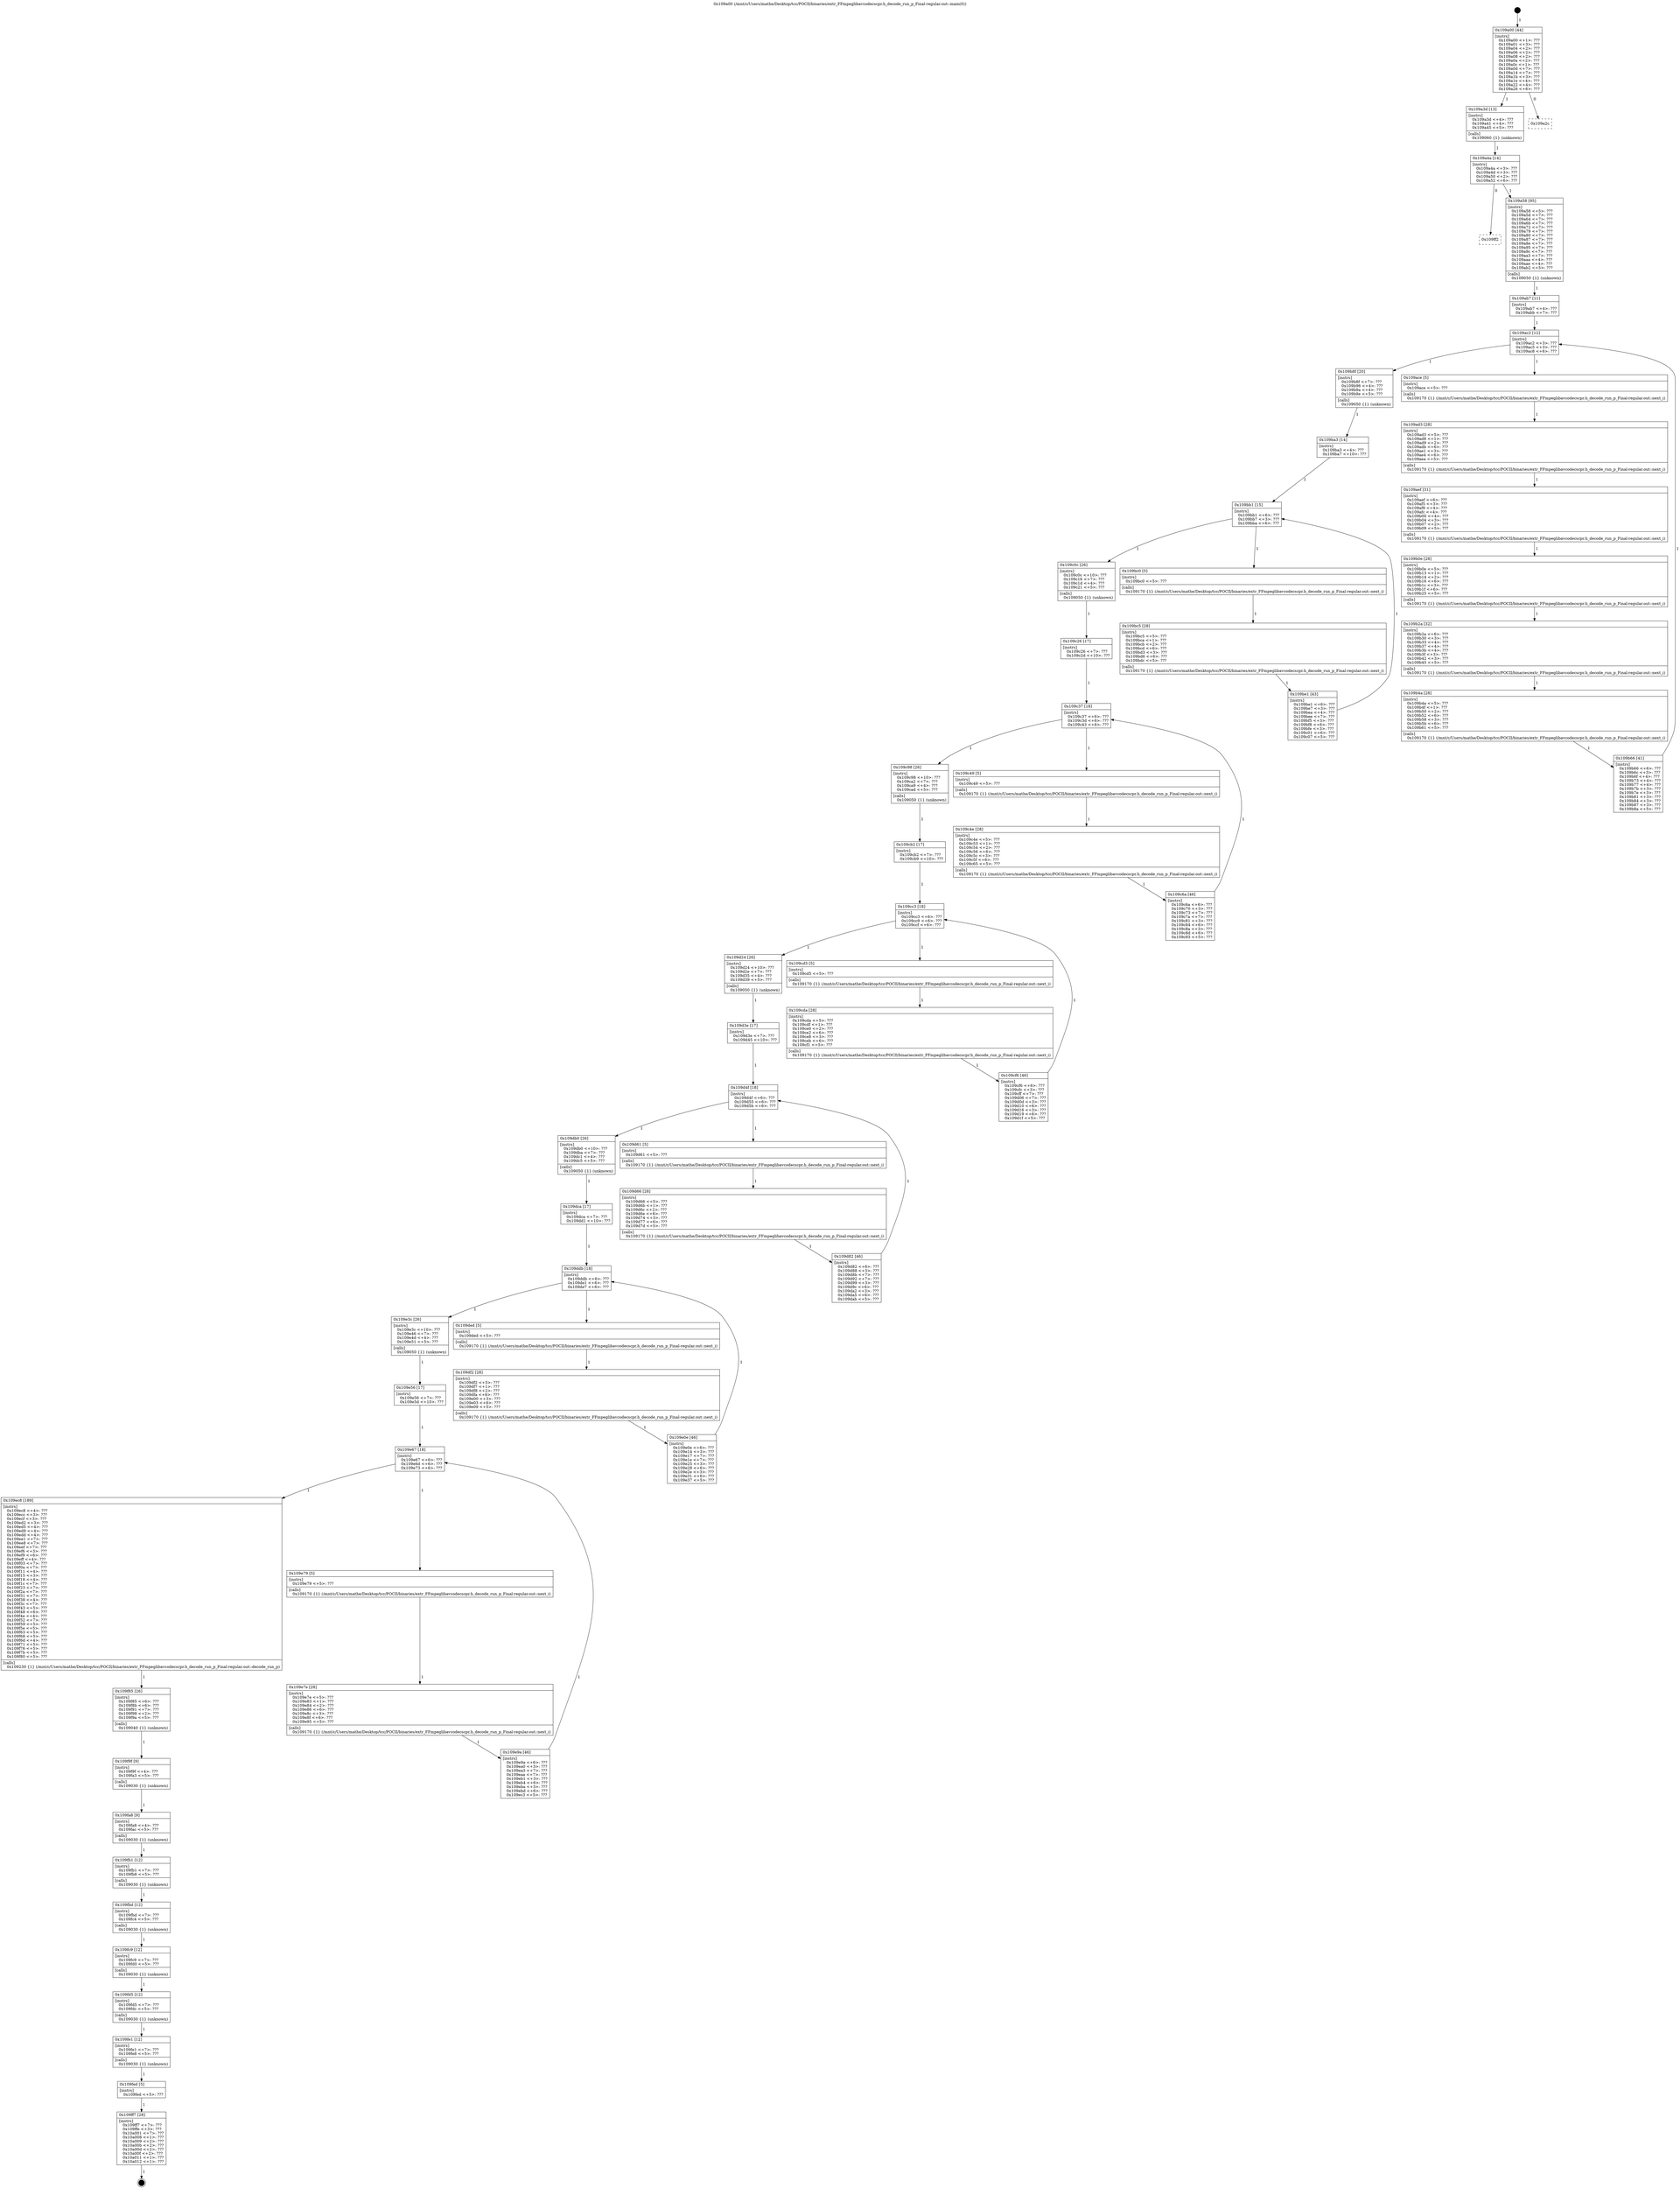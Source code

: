 digraph "0x109a00" {
  label = "0x109a00 (/mnt/c/Users/mathe/Desktop/tcc/POCII/binaries/extr_FFmpeglibavcodecscpr.h_decode_run_p_Final-regular.out::main(0))"
  labelloc = "t"
  node[shape=record]

  Entry [label="",width=0.3,height=0.3,shape=circle,fillcolor=black,style=filled]
  "0x109a00" [label="{
     0x109a00 [44]\l
     | [instrs]\l
     &nbsp;&nbsp;0x109a00 \<+1\>: ???\l
     &nbsp;&nbsp;0x109a01 \<+3\>: ???\l
     &nbsp;&nbsp;0x109a04 \<+2\>: ???\l
     &nbsp;&nbsp;0x109a06 \<+2\>: ???\l
     &nbsp;&nbsp;0x109a08 \<+2\>: ???\l
     &nbsp;&nbsp;0x109a0a \<+2\>: ???\l
     &nbsp;&nbsp;0x109a0c \<+1\>: ???\l
     &nbsp;&nbsp;0x109a0d \<+7\>: ???\l
     &nbsp;&nbsp;0x109a14 \<+7\>: ???\l
     &nbsp;&nbsp;0x109a1b \<+3\>: ???\l
     &nbsp;&nbsp;0x109a1e \<+4\>: ???\l
     &nbsp;&nbsp;0x109a22 \<+4\>: ???\l
     &nbsp;&nbsp;0x109a26 \<+6\>: ???\l
  }"]
  "0x109a3d" [label="{
     0x109a3d [13]\l
     | [instrs]\l
     &nbsp;&nbsp;0x109a3d \<+4\>: ???\l
     &nbsp;&nbsp;0x109a41 \<+4\>: ???\l
     &nbsp;&nbsp;0x109a45 \<+5\>: ???\l
     | [calls]\l
     &nbsp;&nbsp;0x109060 \{1\} (unknown)\l
  }"]
  "0x109a2c" [label="{
     0x109a2c\l
  }", style=dashed]
  "0x109a4a" [label="{
     0x109a4a [14]\l
     | [instrs]\l
     &nbsp;&nbsp;0x109a4a \<+3\>: ???\l
     &nbsp;&nbsp;0x109a4d \<+3\>: ???\l
     &nbsp;&nbsp;0x109a50 \<+2\>: ???\l
     &nbsp;&nbsp;0x109a52 \<+6\>: ???\l
  }"]
  "0x109ff2" [label="{
     0x109ff2\l
  }", style=dashed]
  "0x109a58" [label="{
     0x109a58 [95]\l
     | [instrs]\l
     &nbsp;&nbsp;0x109a58 \<+5\>: ???\l
     &nbsp;&nbsp;0x109a5d \<+7\>: ???\l
     &nbsp;&nbsp;0x109a64 \<+7\>: ???\l
     &nbsp;&nbsp;0x109a6b \<+7\>: ???\l
     &nbsp;&nbsp;0x109a72 \<+7\>: ???\l
     &nbsp;&nbsp;0x109a79 \<+7\>: ???\l
     &nbsp;&nbsp;0x109a80 \<+7\>: ???\l
     &nbsp;&nbsp;0x109a87 \<+7\>: ???\l
     &nbsp;&nbsp;0x109a8e \<+7\>: ???\l
     &nbsp;&nbsp;0x109a95 \<+7\>: ???\l
     &nbsp;&nbsp;0x109a9c \<+7\>: ???\l
     &nbsp;&nbsp;0x109aa3 \<+7\>: ???\l
     &nbsp;&nbsp;0x109aaa \<+4\>: ???\l
     &nbsp;&nbsp;0x109aae \<+4\>: ???\l
     &nbsp;&nbsp;0x109ab2 \<+5\>: ???\l
     | [calls]\l
     &nbsp;&nbsp;0x109050 \{1\} (unknown)\l
  }"]
  Exit [label="",width=0.3,height=0.3,shape=circle,fillcolor=black,style=filled,peripheries=2]
  "0x109ac2" [label="{
     0x109ac2 [12]\l
     | [instrs]\l
     &nbsp;&nbsp;0x109ac2 \<+3\>: ???\l
     &nbsp;&nbsp;0x109ac5 \<+3\>: ???\l
     &nbsp;&nbsp;0x109ac8 \<+6\>: ???\l
  }"]
  "0x109b8f" [label="{
     0x109b8f [20]\l
     | [instrs]\l
     &nbsp;&nbsp;0x109b8f \<+7\>: ???\l
     &nbsp;&nbsp;0x109b96 \<+4\>: ???\l
     &nbsp;&nbsp;0x109b9a \<+4\>: ???\l
     &nbsp;&nbsp;0x109b9e \<+5\>: ???\l
     | [calls]\l
     &nbsp;&nbsp;0x109050 \{1\} (unknown)\l
  }"]
  "0x109ace" [label="{
     0x109ace [5]\l
     | [instrs]\l
     &nbsp;&nbsp;0x109ace \<+5\>: ???\l
     | [calls]\l
     &nbsp;&nbsp;0x109170 \{1\} (/mnt/c/Users/mathe/Desktop/tcc/POCII/binaries/extr_FFmpeglibavcodecscpr.h_decode_run_p_Final-regular.out::next_i)\l
  }"]
  "0x109ad3" [label="{
     0x109ad3 [28]\l
     | [instrs]\l
     &nbsp;&nbsp;0x109ad3 \<+5\>: ???\l
     &nbsp;&nbsp;0x109ad8 \<+1\>: ???\l
     &nbsp;&nbsp;0x109ad9 \<+2\>: ???\l
     &nbsp;&nbsp;0x109adb \<+6\>: ???\l
     &nbsp;&nbsp;0x109ae1 \<+3\>: ???\l
     &nbsp;&nbsp;0x109ae4 \<+6\>: ???\l
     &nbsp;&nbsp;0x109aea \<+5\>: ???\l
     | [calls]\l
     &nbsp;&nbsp;0x109170 \{1\} (/mnt/c/Users/mathe/Desktop/tcc/POCII/binaries/extr_FFmpeglibavcodecscpr.h_decode_run_p_Final-regular.out::next_i)\l
  }"]
  "0x109aef" [label="{
     0x109aef [31]\l
     | [instrs]\l
     &nbsp;&nbsp;0x109aef \<+6\>: ???\l
     &nbsp;&nbsp;0x109af5 \<+3\>: ???\l
     &nbsp;&nbsp;0x109af8 \<+4\>: ???\l
     &nbsp;&nbsp;0x109afc \<+4\>: ???\l
     &nbsp;&nbsp;0x109b00 \<+4\>: ???\l
     &nbsp;&nbsp;0x109b04 \<+3\>: ???\l
     &nbsp;&nbsp;0x109b07 \<+2\>: ???\l
     &nbsp;&nbsp;0x109b09 \<+5\>: ???\l
     | [calls]\l
     &nbsp;&nbsp;0x109170 \{1\} (/mnt/c/Users/mathe/Desktop/tcc/POCII/binaries/extr_FFmpeglibavcodecscpr.h_decode_run_p_Final-regular.out::next_i)\l
  }"]
  "0x109b0e" [label="{
     0x109b0e [28]\l
     | [instrs]\l
     &nbsp;&nbsp;0x109b0e \<+5\>: ???\l
     &nbsp;&nbsp;0x109b13 \<+1\>: ???\l
     &nbsp;&nbsp;0x109b14 \<+2\>: ???\l
     &nbsp;&nbsp;0x109b16 \<+6\>: ???\l
     &nbsp;&nbsp;0x109b1c \<+3\>: ???\l
     &nbsp;&nbsp;0x109b1f \<+6\>: ???\l
     &nbsp;&nbsp;0x109b25 \<+5\>: ???\l
     | [calls]\l
     &nbsp;&nbsp;0x109170 \{1\} (/mnt/c/Users/mathe/Desktop/tcc/POCII/binaries/extr_FFmpeglibavcodecscpr.h_decode_run_p_Final-regular.out::next_i)\l
  }"]
  "0x109b2a" [label="{
     0x109b2a [32]\l
     | [instrs]\l
     &nbsp;&nbsp;0x109b2a \<+6\>: ???\l
     &nbsp;&nbsp;0x109b30 \<+3\>: ???\l
     &nbsp;&nbsp;0x109b33 \<+4\>: ???\l
     &nbsp;&nbsp;0x109b37 \<+4\>: ???\l
     &nbsp;&nbsp;0x109b3b \<+4\>: ???\l
     &nbsp;&nbsp;0x109b3f \<+3\>: ???\l
     &nbsp;&nbsp;0x109b42 \<+3\>: ???\l
     &nbsp;&nbsp;0x109b45 \<+5\>: ???\l
     | [calls]\l
     &nbsp;&nbsp;0x109170 \{1\} (/mnt/c/Users/mathe/Desktop/tcc/POCII/binaries/extr_FFmpeglibavcodecscpr.h_decode_run_p_Final-regular.out::next_i)\l
  }"]
  "0x109b4a" [label="{
     0x109b4a [28]\l
     | [instrs]\l
     &nbsp;&nbsp;0x109b4a \<+5\>: ???\l
     &nbsp;&nbsp;0x109b4f \<+1\>: ???\l
     &nbsp;&nbsp;0x109b50 \<+2\>: ???\l
     &nbsp;&nbsp;0x109b52 \<+6\>: ???\l
     &nbsp;&nbsp;0x109b58 \<+3\>: ???\l
     &nbsp;&nbsp;0x109b5b \<+6\>: ???\l
     &nbsp;&nbsp;0x109b61 \<+5\>: ???\l
     | [calls]\l
     &nbsp;&nbsp;0x109170 \{1\} (/mnt/c/Users/mathe/Desktop/tcc/POCII/binaries/extr_FFmpeglibavcodecscpr.h_decode_run_p_Final-regular.out::next_i)\l
  }"]
  "0x109b66" [label="{
     0x109b66 [41]\l
     | [instrs]\l
     &nbsp;&nbsp;0x109b66 \<+6\>: ???\l
     &nbsp;&nbsp;0x109b6c \<+3\>: ???\l
     &nbsp;&nbsp;0x109b6f \<+4\>: ???\l
     &nbsp;&nbsp;0x109b73 \<+4\>: ???\l
     &nbsp;&nbsp;0x109b77 \<+4\>: ???\l
     &nbsp;&nbsp;0x109b7b \<+3\>: ???\l
     &nbsp;&nbsp;0x109b7e \<+3\>: ???\l
     &nbsp;&nbsp;0x109b81 \<+3\>: ???\l
     &nbsp;&nbsp;0x109b84 \<+3\>: ???\l
     &nbsp;&nbsp;0x109b87 \<+3\>: ???\l
     &nbsp;&nbsp;0x109b8a \<+5\>: ???\l
  }"]
  "0x109ab7" [label="{
     0x109ab7 [11]\l
     | [instrs]\l
     &nbsp;&nbsp;0x109ab7 \<+4\>: ???\l
     &nbsp;&nbsp;0x109abb \<+7\>: ???\l
  }"]
  "0x109bb1" [label="{
     0x109bb1 [15]\l
     | [instrs]\l
     &nbsp;&nbsp;0x109bb1 \<+6\>: ???\l
     &nbsp;&nbsp;0x109bb7 \<+3\>: ???\l
     &nbsp;&nbsp;0x109bba \<+6\>: ???\l
  }"]
  "0x109c0c" [label="{
     0x109c0c [26]\l
     | [instrs]\l
     &nbsp;&nbsp;0x109c0c \<+10\>: ???\l
     &nbsp;&nbsp;0x109c16 \<+7\>: ???\l
     &nbsp;&nbsp;0x109c1d \<+4\>: ???\l
     &nbsp;&nbsp;0x109c21 \<+5\>: ???\l
     | [calls]\l
     &nbsp;&nbsp;0x109050 \{1\} (unknown)\l
  }"]
  "0x109bc0" [label="{
     0x109bc0 [5]\l
     | [instrs]\l
     &nbsp;&nbsp;0x109bc0 \<+5\>: ???\l
     | [calls]\l
     &nbsp;&nbsp;0x109170 \{1\} (/mnt/c/Users/mathe/Desktop/tcc/POCII/binaries/extr_FFmpeglibavcodecscpr.h_decode_run_p_Final-regular.out::next_i)\l
  }"]
  "0x109bc5" [label="{
     0x109bc5 [28]\l
     | [instrs]\l
     &nbsp;&nbsp;0x109bc5 \<+5\>: ???\l
     &nbsp;&nbsp;0x109bca \<+1\>: ???\l
     &nbsp;&nbsp;0x109bcb \<+2\>: ???\l
     &nbsp;&nbsp;0x109bcd \<+6\>: ???\l
     &nbsp;&nbsp;0x109bd3 \<+3\>: ???\l
     &nbsp;&nbsp;0x109bd6 \<+6\>: ???\l
     &nbsp;&nbsp;0x109bdc \<+5\>: ???\l
     | [calls]\l
     &nbsp;&nbsp;0x109170 \{1\} (/mnt/c/Users/mathe/Desktop/tcc/POCII/binaries/extr_FFmpeglibavcodecscpr.h_decode_run_p_Final-regular.out::next_i)\l
  }"]
  "0x109be1" [label="{
     0x109be1 [43]\l
     | [instrs]\l
     &nbsp;&nbsp;0x109be1 \<+6\>: ???\l
     &nbsp;&nbsp;0x109be7 \<+3\>: ???\l
     &nbsp;&nbsp;0x109bea \<+4\>: ???\l
     &nbsp;&nbsp;0x109bee \<+7\>: ???\l
     &nbsp;&nbsp;0x109bf5 \<+3\>: ???\l
     &nbsp;&nbsp;0x109bf8 \<+6\>: ???\l
     &nbsp;&nbsp;0x109bfe \<+3\>: ???\l
     &nbsp;&nbsp;0x109c01 \<+6\>: ???\l
     &nbsp;&nbsp;0x109c07 \<+5\>: ???\l
  }"]
  "0x109ba3" [label="{
     0x109ba3 [14]\l
     | [instrs]\l
     &nbsp;&nbsp;0x109ba3 \<+4\>: ???\l
     &nbsp;&nbsp;0x109ba7 \<+10\>: ???\l
  }"]
  "0x109c37" [label="{
     0x109c37 [18]\l
     | [instrs]\l
     &nbsp;&nbsp;0x109c37 \<+6\>: ???\l
     &nbsp;&nbsp;0x109c3d \<+6\>: ???\l
     &nbsp;&nbsp;0x109c43 \<+6\>: ???\l
  }"]
  "0x109c98" [label="{
     0x109c98 [26]\l
     | [instrs]\l
     &nbsp;&nbsp;0x109c98 \<+10\>: ???\l
     &nbsp;&nbsp;0x109ca2 \<+7\>: ???\l
     &nbsp;&nbsp;0x109ca9 \<+4\>: ???\l
     &nbsp;&nbsp;0x109cad \<+5\>: ???\l
     | [calls]\l
     &nbsp;&nbsp;0x109050 \{1\} (unknown)\l
  }"]
  "0x109c49" [label="{
     0x109c49 [5]\l
     | [instrs]\l
     &nbsp;&nbsp;0x109c49 \<+5\>: ???\l
     | [calls]\l
     &nbsp;&nbsp;0x109170 \{1\} (/mnt/c/Users/mathe/Desktop/tcc/POCII/binaries/extr_FFmpeglibavcodecscpr.h_decode_run_p_Final-regular.out::next_i)\l
  }"]
  "0x109c4e" [label="{
     0x109c4e [28]\l
     | [instrs]\l
     &nbsp;&nbsp;0x109c4e \<+5\>: ???\l
     &nbsp;&nbsp;0x109c53 \<+1\>: ???\l
     &nbsp;&nbsp;0x109c54 \<+2\>: ???\l
     &nbsp;&nbsp;0x109c56 \<+6\>: ???\l
     &nbsp;&nbsp;0x109c5c \<+3\>: ???\l
     &nbsp;&nbsp;0x109c5f \<+6\>: ???\l
     &nbsp;&nbsp;0x109c65 \<+5\>: ???\l
     | [calls]\l
     &nbsp;&nbsp;0x109170 \{1\} (/mnt/c/Users/mathe/Desktop/tcc/POCII/binaries/extr_FFmpeglibavcodecscpr.h_decode_run_p_Final-regular.out::next_i)\l
  }"]
  "0x109c6a" [label="{
     0x109c6a [46]\l
     | [instrs]\l
     &nbsp;&nbsp;0x109c6a \<+6\>: ???\l
     &nbsp;&nbsp;0x109c70 \<+3\>: ???\l
     &nbsp;&nbsp;0x109c73 \<+7\>: ???\l
     &nbsp;&nbsp;0x109c7a \<+7\>: ???\l
     &nbsp;&nbsp;0x109c81 \<+3\>: ???\l
     &nbsp;&nbsp;0x109c84 \<+6\>: ???\l
     &nbsp;&nbsp;0x109c8a \<+3\>: ???\l
     &nbsp;&nbsp;0x109c8d \<+6\>: ???\l
     &nbsp;&nbsp;0x109c93 \<+5\>: ???\l
  }"]
  "0x109c26" [label="{
     0x109c26 [17]\l
     | [instrs]\l
     &nbsp;&nbsp;0x109c26 \<+7\>: ???\l
     &nbsp;&nbsp;0x109c2d \<+10\>: ???\l
  }"]
  "0x109cc3" [label="{
     0x109cc3 [18]\l
     | [instrs]\l
     &nbsp;&nbsp;0x109cc3 \<+6\>: ???\l
     &nbsp;&nbsp;0x109cc9 \<+6\>: ???\l
     &nbsp;&nbsp;0x109ccf \<+6\>: ???\l
  }"]
  "0x109d24" [label="{
     0x109d24 [26]\l
     | [instrs]\l
     &nbsp;&nbsp;0x109d24 \<+10\>: ???\l
     &nbsp;&nbsp;0x109d2e \<+7\>: ???\l
     &nbsp;&nbsp;0x109d35 \<+4\>: ???\l
     &nbsp;&nbsp;0x109d39 \<+5\>: ???\l
     | [calls]\l
     &nbsp;&nbsp;0x109050 \{1\} (unknown)\l
  }"]
  "0x109cd5" [label="{
     0x109cd5 [5]\l
     | [instrs]\l
     &nbsp;&nbsp;0x109cd5 \<+5\>: ???\l
     | [calls]\l
     &nbsp;&nbsp;0x109170 \{1\} (/mnt/c/Users/mathe/Desktop/tcc/POCII/binaries/extr_FFmpeglibavcodecscpr.h_decode_run_p_Final-regular.out::next_i)\l
  }"]
  "0x109cda" [label="{
     0x109cda [28]\l
     | [instrs]\l
     &nbsp;&nbsp;0x109cda \<+5\>: ???\l
     &nbsp;&nbsp;0x109cdf \<+1\>: ???\l
     &nbsp;&nbsp;0x109ce0 \<+2\>: ???\l
     &nbsp;&nbsp;0x109ce2 \<+6\>: ???\l
     &nbsp;&nbsp;0x109ce8 \<+3\>: ???\l
     &nbsp;&nbsp;0x109ceb \<+6\>: ???\l
     &nbsp;&nbsp;0x109cf1 \<+5\>: ???\l
     | [calls]\l
     &nbsp;&nbsp;0x109170 \{1\} (/mnt/c/Users/mathe/Desktop/tcc/POCII/binaries/extr_FFmpeglibavcodecscpr.h_decode_run_p_Final-regular.out::next_i)\l
  }"]
  "0x109cf6" [label="{
     0x109cf6 [46]\l
     | [instrs]\l
     &nbsp;&nbsp;0x109cf6 \<+6\>: ???\l
     &nbsp;&nbsp;0x109cfc \<+3\>: ???\l
     &nbsp;&nbsp;0x109cff \<+7\>: ???\l
     &nbsp;&nbsp;0x109d06 \<+7\>: ???\l
     &nbsp;&nbsp;0x109d0d \<+3\>: ???\l
     &nbsp;&nbsp;0x109d10 \<+6\>: ???\l
     &nbsp;&nbsp;0x109d16 \<+3\>: ???\l
     &nbsp;&nbsp;0x109d19 \<+6\>: ???\l
     &nbsp;&nbsp;0x109d1f \<+5\>: ???\l
  }"]
  "0x109cb2" [label="{
     0x109cb2 [17]\l
     | [instrs]\l
     &nbsp;&nbsp;0x109cb2 \<+7\>: ???\l
     &nbsp;&nbsp;0x109cb9 \<+10\>: ???\l
  }"]
  "0x109d4f" [label="{
     0x109d4f [18]\l
     | [instrs]\l
     &nbsp;&nbsp;0x109d4f \<+6\>: ???\l
     &nbsp;&nbsp;0x109d55 \<+6\>: ???\l
     &nbsp;&nbsp;0x109d5b \<+6\>: ???\l
  }"]
  "0x109db0" [label="{
     0x109db0 [26]\l
     | [instrs]\l
     &nbsp;&nbsp;0x109db0 \<+10\>: ???\l
     &nbsp;&nbsp;0x109dba \<+7\>: ???\l
     &nbsp;&nbsp;0x109dc1 \<+4\>: ???\l
     &nbsp;&nbsp;0x109dc5 \<+5\>: ???\l
     | [calls]\l
     &nbsp;&nbsp;0x109050 \{1\} (unknown)\l
  }"]
  "0x109d61" [label="{
     0x109d61 [5]\l
     | [instrs]\l
     &nbsp;&nbsp;0x109d61 \<+5\>: ???\l
     | [calls]\l
     &nbsp;&nbsp;0x109170 \{1\} (/mnt/c/Users/mathe/Desktop/tcc/POCII/binaries/extr_FFmpeglibavcodecscpr.h_decode_run_p_Final-regular.out::next_i)\l
  }"]
  "0x109d66" [label="{
     0x109d66 [28]\l
     | [instrs]\l
     &nbsp;&nbsp;0x109d66 \<+5\>: ???\l
     &nbsp;&nbsp;0x109d6b \<+1\>: ???\l
     &nbsp;&nbsp;0x109d6c \<+2\>: ???\l
     &nbsp;&nbsp;0x109d6e \<+6\>: ???\l
     &nbsp;&nbsp;0x109d74 \<+3\>: ???\l
     &nbsp;&nbsp;0x109d77 \<+6\>: ???\l
     &nbsp;&nbsp;0x109d7d \<+5\>: ???\l
     | [calls]\l
     &nbsp;&nbsp;0x109170 \{1\} (/mnt/c/Users/mathe/Desktop/tcc/POCII/binaries/extr_FFmpeglibavcodecscpr.h_decode_run_p_Final-regular.out::next_i)\l
  }"]
  "0x109d82" [label="{
     0x109d82 [46]\l
     | [instrs]\l
     &nbsp;&nbsp;0x109d82 \<+6\>: ???\l
     &nbsp;&nbsp;0x109d88 \<+3\>: ???\l
     &nbsp;&nbsp;0x109d8b \<+7\>: ???\l
     &nbsp;&nbsp;0x109d92 \<+7\>: ???\l
     &nbsp;&nbsp;0x109d99 \<+3\>: ???\l
     &nbsp;&nbsp;0x109d9c \<+6\>: ???\l
     &nbsp;&nbsp;0x109da2 \<+3\>: ???\l
     &nbsp;&nbsp;0x109da5 \<+6\>: ???\l
     &nbsp;&nbsp;0x109dab \<+5\>: ???\l
  }"]
  "0x109d3e" [label="{
     0x109d3e [17]\l
     | [instrs]\l
     &nbsp;&nbsp;0x109d3e \<+7\>: ???\l
     &nbsp;&nbsp;0x109d45 \<+10\>: ???\l
  }"]
  "0x109ddb" [label="{
     0x109ddb [18]\l
     | [instrs]\l
     &nbsp;&nbsp;0x109ddb \<+6\>: ???\l
     &nbsp;&nbsp;0x109de1 \<+6\>: ???\l
     &nbsp;&nbsp;0x109de7 \<+6\>: ???\l
  }"]
  "0x109e3c" [label="{
     0x109e3c [26]\l
     | [instrs]\l
     &nbsp;&nbsp;0x109e3c \<+10\>: ???\l
     &nbsp;&nbsp;0x109e46 \<+7\>: ???\l
     &nbsp;&nbsp;0x109e4d \<+4\>: ???\l
     &nbsp;&nbsp;0x109e51 \<+5\>: ???\l
     | [calls]\l
     &nbsp;&nbsp;0x109050 \{1\} (unknown)\l
  }"]
  "0x109ded" [label="{
     0x109ded [5]\l
     | [instrs]\l
     &nbsp;&nbsp;0x109ded \<+5\>: ???\l
     | [calls]\l
     &nbsp;&nbsp;0x109170 \{1\} (/mnt/c/Users/mathe/Desktop/tcc/POCII/binaries/extr_FFmpeglibavcodecscpr.h_decode_run_p_Final-regular.out::next_i)\l
  }"]
  "0x109df2" [label="{
     0x109df2 [28]\l
     | [instrs]\l
     &nbsp;&nbsp;0x109df2 \<+5\>: ???\l
     &nbsp;&nbsp;0x109df7 \<+1\>: ???\l
     &nbsp;&nbsp;0x109df8 \<+2\>: ???\l
     &nbsp;&nbsp;0x109dfa \<+6\>: ???\l
     &nbsp;&nbsp;0x109e00 \<+3\>: ???\l
     &nbsp;&nbsp;0x109e03 \<+6\>: ???\l
     &nbsp;&nbsp;0x109e09 \<+5\>: ???\l
     | [calls]\l
     &nbsp;&nbsp;0x109170 \{1\} (/mnt/c/Users/mathe/Desktop/tcc/POCII/binaries/extr_FFmpeglibavcodecscpr.h_decode_run_p_Final-regular.out::next_i)\l
  }"]
  "0x109e0e" [label="{
     0x109e0e [46]\l
     | [instrs]\l
     &nbsp;&nbsp;0x109e0e \<+6\>: ???\l
     &nbsp;&nbsp;0x109e14 \<+3\>: ???\l
     &nbsp;&nbsp;0x109e17 \<+7\>: ???\l
     &nbsp;&nbsp;0x109e1e \<+7\>: ???\l
     &nbsp;&nbsp;0x109e25 \<+3\>: ???\l
     &nbsp;&nbsp;0x109e28 \<+6\>: ???\l
     &nbsp;&nbsp;0x109e2e \<+3\>: ???\l
     &nbsp;&nbsp;0x109e31 \<+6\>: ???\l
     &nbsp;&nbsp;0x109e37 \<+5\>: ???\l
  }"]
  "0x109dca" [label="{
     0x109dca [17]\l
     | [instrs]\l
     &nbsp;&nbsp;0x109dca \<+7\>: ???\l
     &nbsp;&nbsp;0x109dd1 \<+10\>: ???\l
  }"]
  "0x109e67" [label="{
     0x109e67 [18]\l
     | [instrs]\l
     &nbsp;&nbsp;0x109e67 \<+6\>: ???\l
     &nbsp;&nbsp;0x109e6d \<+6\>: ???\l
     &nbsp;&nbsp;0x109e73 \<+6\>: ???\l
  }"]
  "0x109ec8" [label="{
     0x109ec8 [189]\l
     | [instrs]\l
     &nbsp;&nbsp;0x109ec8 \<+4\>: ???\l
     &nbsp;&nbsp;0x109ecc \<+3\>: ???\l
     &nbsp;&nbsp;0x109ecf \<+3\>: ???\l
     &nbsp;&nbsp;0x109ed2 \<+3\>: ???\l
     &nbsp;&nbsp;0x109ed5 \<+4\>: ???\l
     &nbsp;&nbsp;0x109ed9 \<+4\>: ???\l
     &nbsp;&nbsp;0x109edd \<+4\>: ???\l
     &nbsp;&nbsp;0x109ee1 \<+7\>: ???\l
     &nbsp;&nbsp;0x109ee8 \<+7\>: ???\l
     &nbsp;&nbsp;0x109eef \<+7\>: ???\l
     &nbsp;&nbsp;0x109ef6 \<+3\>: ???\l
     &nbsp;&nbsp;0x109ef9 \<+6\>: ???\l
     &nbsp;&nbsp;0x109eff \<+4\>: ???\l
     &nbsp;&nbsp;0x109f03 \<+7\>: ???\l
     &nbsp;&nbsp;0x109f0a \<+7\>: ???\l
     &nbsp;&nbsp;0x109f11 \<+4\>: ???\l
     &nbsp;&nbsp;0x109f15 \<+3\>: ???\l
     &nbsp;&nbsp;0x109f18 \<+4\>: ???\l
     &nbsp;&nbsp;0x109f1c \<+7\>: ???\l
     &nbsp;&nbsp;0x109f23 \<+7\>: ???\l
     &nbsp;&nbsp;0x109f2a \<+7\>: ???\l
     &nbsp;&nbsp;0x109f31 \<+7\>: ???\l
     &nbsp;&nbsp;0x109f38 \<+4\>: ???\l
     &nbsp;&nbsp;0x109f3c \<+7\>: ???\l
     &nbsp;&nbsp;0x109f43 \<+5\>: ???\l
     &nbsp;&nbsp;0x109f48 \<+6\>: ???\l
     &nbsp;&nbsp;0x109f4e \<+4\>: ???\l
     &nbsp;&nbsp;0x109f52 \<+7\>: ???\l
     &nbsp;&nbsp;0x109f59 \<+5\>: ???\l
     &nbsp;&nbsp;0x109f5e \<+5\>: ???\l
     &nbsp;&nbsp;0x109f63 \<+5\>: ???\l
     &nbsp;&nbsp;0x109f68 \<+5\>: ???\l
     &nbsp;&nbsp;0x109f6d \<+4\>: ???\l
     &nbsp;&nbsp;0x109f71 \<+5\>: ???\l
     &nbsp;&nbsp;0x109f76 \<+5\>: ???\l
     &nbsp;&nbsp;0x109f7b \<+5\>: ???\l
     &nbsp;&nbsp;0x109f80 \<+5\>: ???\l
     | [calls]\l
     &nbsp;&nbsp;0x109230 \{1\} (/mnt/c/Users/mathe/Desktop/tcc/POCII/binaries/extr_FFmpeglibavcodecscpr.h_decode_run_p_Final-regular.out::decode_run_p)\l
  }"]
  "0x109e79" [label="{
     0x109e79 [5]\l
     | [instrs]\l
     &nbsp;&nbsp;0x109e79 \<+5\>: ???\l
     | [calls]\l
     &nbsp;&nbsp;0x109170 \{1\} (/mnt/c/Users/mathe/Desktop/tcc/POCII/binaries/extr_FFmpeglibavcodecscpr.h_decode_run_p_Final-regular.out::next_i)\l
  }"]
  "0x109e7e" [label="{
     0x109e7e [28]\l
     | [instrs]\l
     &nbsp;&nbsp;0x109e7e \<+5\>: ???\l
     &nbsp;&nbsp;0x109e83 \<+1\>: ???\l
     &nbsp;&nbsp;0x109e84 \<+2\>: ???\l
     &nbsp;&nbsp;0x109e86 \<+6\>: ???\l
     &nbsp;&nbsp;0x109e8c \<+3\>: ???\l
     &nbsp;&nbsp;0x109e8f \<+6\>: ???\l
     &nbsp;&nbsp;0x109e95 \<+5\>: ???\l
     | [calls]\l
     &nbsp;&nbsp;0x109170 \{1\} (/mnt/c/Users/mathe/Desktop/tcc/POCII/binaries/extr_FFmpeglibavcodecscpr.h_decode_run_p_Final-regular.out::next_i)\l
  }"]
  "0x109e9a" [label="{
     0x109e9a [46]\l
     | [instrs]\l
     &nbsp;&nbsp;0x109e9a \<+6\>: ???\l
     &nbsp;&nbsp;0x109ea0 \<+3\>: ???\l
     &nbsp;&nbsp;0x109ea3 \<+7\>: ???\l
     &nbsp;&nbsp;0x109eaa \<+7\>: ???\l
     &nbsp;&nbsp;0x109eb1 \<+3\>: ???\l
     &nbsp;&nbsp;0x109eb4 \<+6\>: ???\l
     &nbsp;&nbsp;0x109eba \<+3\>: ???\l
     &nbsp;&nbsp;0x109ebd \<+6\>: ???\l
     &nbsp;&nbsp;0x109ec3 \<+5\>: ???\l
  }"]
  "0x109e56" [label="{
     0x109e56 [17]\l
     | [instrs]\l
     &nbsp;&nbsp;0x109e56 \<+7\>: ???\l
     &nbsp;&nbsp;0x109e5d \<+10\>: ???\l
  }"]
  "0x109f85" [label="{
     0x109f85 [26]\l
     | [instrs]\l
     &nbsp;&nbsp;0x109f85 \<+6\>: ???\l
     &nbsp;&nbsp;0x109f8b \<+6\>: ???\l
     &nbsp;&nbsp;0x109f91 \<+7\>: ???\l
     &nbsp;&nbsp;0x109f98 \<+2\>: ???\l
     &nbsp;&nbsp;0x109f9a \<+5\>: ???\l
     | [calls]\l
     &nbsp;&nbsp;0x109040 \{1\} (unknown)\l
  }"]
  "0x109f9f" [label="{
     0x109f9f [9]\l
     | [instrs]\l
     &nbsp;&nbsp;0x109f9f \<+4\>: ???\l
     &nbsp;&nbsp;0x109fa3 \<+5\>: ???\l
     | [calls]\l
     &nbsp;&nbsp;0x109030 \{1\} (unknown)\l
  }"]
  "0x109fa8" [label="{
     0x109fa8 [9]\l
     | [instrs]\l
     &nbsp;&nbsp;0x109fa8 \<+4\>: ???\l
     &nbsp;&nbsp;0x109fac \<+5\>: ???\l
     | [calls]\l
     &nbsp;&nbsp;0x109030 \{1\} (unknown)\l
  }"]
  "0x109fb1" [label="{
     0x109fb1 [12]\l
     | [instrs]\l
     &nbsp;&nbsp;0x109fb1 \<+7\>: ???\l
     &nbsp;&nbsp;0x109fb8 \<+5\>: ???\l
     | [calls]\l
     &nbsp;&nbsp;0x109030 \{1\} (unknown)\l
  }"]
  "0x109fbd" [label="{
     0x109fbd [12]\l
     | [instrs]\l
     &nbsp;&nbsp;0x109fbd \<+7\>: ???\l
     &nbsp;&nbsp;0x109fc4 \<+5\>: ???\l
     | [calls]\l
     &nbsp;&nbsp;0x109030 \{1\} (unknown)\l
  }"]
  "0x109fc9" [label="{
     0x109fc9 [12]\l
     | [instrs]\l
     &nbsp;&nbsp;0x109fc9 \<+7\>: ???\l
     &nbsp;&nbsp;0x109fd0 \<+5\>: ???\l
     | [calls]\l
     &nbsp;&nbsp;0x109030 \{1\} (unknown)\l
  }"]
  "0x109fd5" [label="{
     0x109fd5 [12]\l
     | [instrs]\l
     &nbsp;&nbsp;0x109fd5 \<+7\>: ???\l
     &nbsp;&nbsp;0x109fdc \<+5\>: ???\l
     | [calls]\l
     &nbsp;&nbsp;0x109030 \{1\} (unknown)\l
  }"]
  "0x109fe1" [label="{
     0x109fe1 [12]\l
     | [instrs]\l
     &nbsp;&nbsp;0x109fe1 \<+7\>: ???\l
     &nbsp;&nbsp;0x109fe8 \<+5\>: ???\l
     | [calls]\l
     &nbsp;&nbsp;0x109030 \{1\} (unknown)\l
  }"]
  "0x109fed" [label="{
     0x109fed [5]\l
     | [instrs]\l
     &nbsp;&nbsp;0x109fed \<+5\>: ???\l
  }"]
  "0x109ff7" [label="{
     0x109ff7 [28]\l
     | [instrs]\l
     &nbsp;&nbsp;0x109ff7 \<+7\>: ???\l
     &nbsp;&nbsp;0x109ffe \<+3\>: ???\l
     &nbsp;&nbsp;0x10a001 \<+7\>: ???\l
     &nbsp;&nbsp;0x10a008 \<+1\>: ???\l
     &nbsp;&nbsp;0x10a009 \<+2\>: ???\l
     &nbsp;&nbsp;0x10a00b \<+2\>: ???\l
     &nbsp;&nbsp;0x10a00d \<+2\>: ???\l
     &nbsp;&nbsp;0x10a00f \<+2\>: ???\l
     &nbsp;&nbsp;0x10a011 \<+1\>: ???\l
     &nbsp;&nbsp;0x10a012 \<+1\>: ???\l
  }"]
  Entry -> "0x109a00" [label=" 1"]
  "0x109a00" -> "0x109a3d" [label=" 1"]
  "0x109a00" -> "0x109a2c" [label=" 0"]
  "0x109a3d" -> "0x109a4a" [label=" 1"]
  "0x109a4a" -> "0x109ff2" [label=" 0"]
  "0x109a4a" -> "0x109a58" [label=" 1"]
  "0x109ff7" -> Exit [label=" 1"]
  "0x109a58" -> "0x109ab7" [label=" 1"]
  "0x109ac2" -> "0x109b8f" [label=" 1"]
  "0x109ac2" -> "0x109ace" [label=" 1"]
  "0x109ace" -> "0x109ad3" [label=" 1"]
  "0x109ad3" -> "0x109aef" [label=" 1"]
  "0x109aef" -> "0x109b0e" [label=" 1"]
  "0x109b0e" -> "0x109b2a" [label=" 1"]
  "0x109b2a" -> "0x109b4a" [label=" 1"]
  "0x109b4a" -> "0x109b66" [label=" 1"]
  "0x109ab7" -> "0x109ac2" [label=" 1"]
  "0x109b66" -> "0x109ac2" [label=" 1"]
  "0x109b8f" -> "0x109ba3" [label=" 1"]
  "0x109bb1" -> "0x109c0c" [label=" 1"]
  "0x109bb1" -> "0x109bc0" [label=" 1"]
  "0x109bc0" -> "0x109bc5" [label=" 1"]
  "0x109bc5" -> "0x109be1" [label=" 1"]
  "0x109ba3" -> "0x109bb1" [label=" 1"]
  "0x109be1" -> "0x109bb1" [label=" 1"]
  "0x109c0c" -> "0x109c26" [label=" 1"]
  "0x109c37" -> "0x109c98" [label=" 1"]
  "0x109c37" -> "0x109c49" [label=" 1"]
  "0x109c49" -> "0x109c4e" [label=" 1"]
  "0x109c4e" -> "0x109c6a" [label=" 1"]
  "0x109c26" -> "0x109c37" [label=" 1"]
  "0x109c6a" -> "0x109c37" [label=" 1"]
  "0x109c98" -> "0x109cb2" [label=" 1"]
  "0x109cc3" -> "0x109d24" [label=" 1"]
  "0x109cc3" -> "0x109cd5" [label=" 1"]
  "0x109cd5" -> "0x109cda" [label=" 1"]
  "0x109cda" -> "0x109cf6" [label=" 1"]
  "0x109cb2" -> "0x109cc3" [label=" 1"]
  "0x109cf6" -> "0x109cc3" [label=" 1"]
  "0x109d24" -> "0x109d3e" [label=" 1"]
  "0x109d4f" -> "0x109db0" [label=" 1"]
  "0x109d4f" -> "0x109d61" [label=" 1"]
  "0x109d61" -> "0x109d66" [label=" 1"]
  "0x109d66" -> "0x109d82" [label=" 1"]
  "0x109d3e" -> "0x109d4f" [label=" 1"]
  "0x109d82" -> "0x109d4f" [label=" 1"]
  "0x109db0" -> "0x109dca" [label=" 1"]
  "0x109ddb" -> "0x109e3c" [label=" 1"]
  "0x109ddb" -> "0x109ded" [label=" 1"]
  "0x109ded" -> "0x109df2" [label=" 1"]
  "0x109df2" -> "0x109e0e" [label=" 1"]
  "0x109dca" -> "0x109ddb" [label=" 1"]
  "0x109e0e" -> "0x109ddb" [label=" 1"]
  "0x109e3c" -> "0x109e56" [label=" 1"]
  "0x109e67" -> "0x109ec8" [label=" 1"]
  "0x109e67" -> "0x109e79" [label=" 1"]
  "0x109e79" -> "0x109e7e" [label=" 1"]
  "0x109e7e" -> "0x109e9a" [label=" 1"]
  "0x109e56" -> "0x109e67" [label=" 1"]
  "0x109e9a" -> "0x109e67" [label=" 1"]
  "0x109ec8" -> "0x109f85" [label=" 1"]
  "0x109f85" -> "0x109f9f" [label=" 1"]
  "0x109f9f" -> "0x109fa8" [label=" 1"]
  "0x109fa8" -> "0x109fb1" [label=" 1"]
  "0x109fb1" -> "0x109fbd" [label=" 1"]
  "0x109fbd" -> "0x109fc9" [label=" 1"]
  "0x109fc9" -> "0x109fd5" [label=" 1"]
  "0x109fd5" -> "0x109fe1" [label=" 1"]
  "0x109fe1" -> "0x109fed" [label=" 1"]
  "0x109fed" -> "0x109ff7" [label=" 1"]
}
